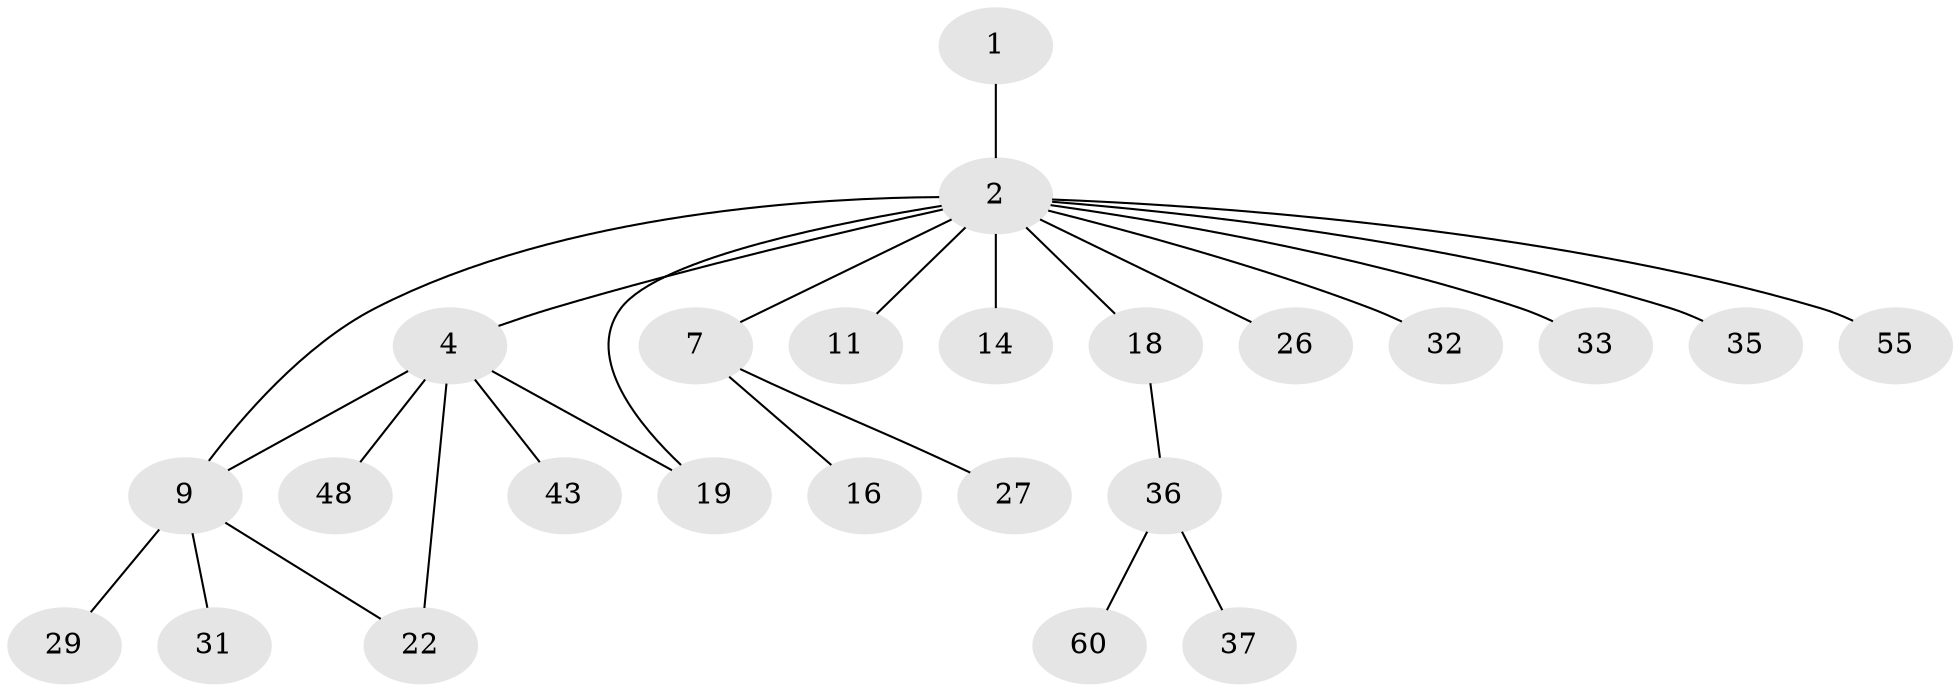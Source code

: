 // original degree distribution, {1: 0.45, 7: 0.03333333333333333, 13: 0.016666666666666666, 11: 0.016666666666666666, 2: 0.2, 3: 0.21666666666666667, 8: 0.016666666666666666, 4: 0.05}
// Generated by graph-tools (version 1.1) at 2025/18/03/04/25 18:18:02]
// undirected, 24 vertices, 26 edges
graph export_dot {
graph [start="1"]
  node [color=gray90,style=filled];
  1;
  2 [super="+6+34+3+17+45+23"];
  4 [super="+30+13+15+5+52+10+56"];
  7 [super="+8+12"];
  9 [super="+53"];
  11;
  14;
  16 [super="+44+28"];
  18 [super="+47"];
  19 [super="+25"];
  22;
  26;
  27;
  29;
  31 [super="+51+39"];
  32 [super="+38"];
  33;
  35;
  36;
  37;
  43;
  48;
  55;
  60;
  1 -- 2;
  2 -- 35 [weight=2];
  2 -- 19;
  2 -- 9 [weight=2];
  2 -- 26 [weight=2];
  2 -- 11 [weight=3];
  2 -- 32 [weight=2];
  2 -- 33;
  2 -- 4 [weight=2];
  2 -- 7;
  2 -- 14;
  2 -- 55;
  2 -- 18;
  4 -- 9 [weight=3];
  4 -- 22;
  4 -- 48;
  4 -- 43;
  4 -- 19;
  7 -- 16;
  7 -- 27;
  9 -- 22;
  9 -- 29;
  9 -- 31;
  18 -- 36;
  36 -- 37;
  36 -- 60;
}
